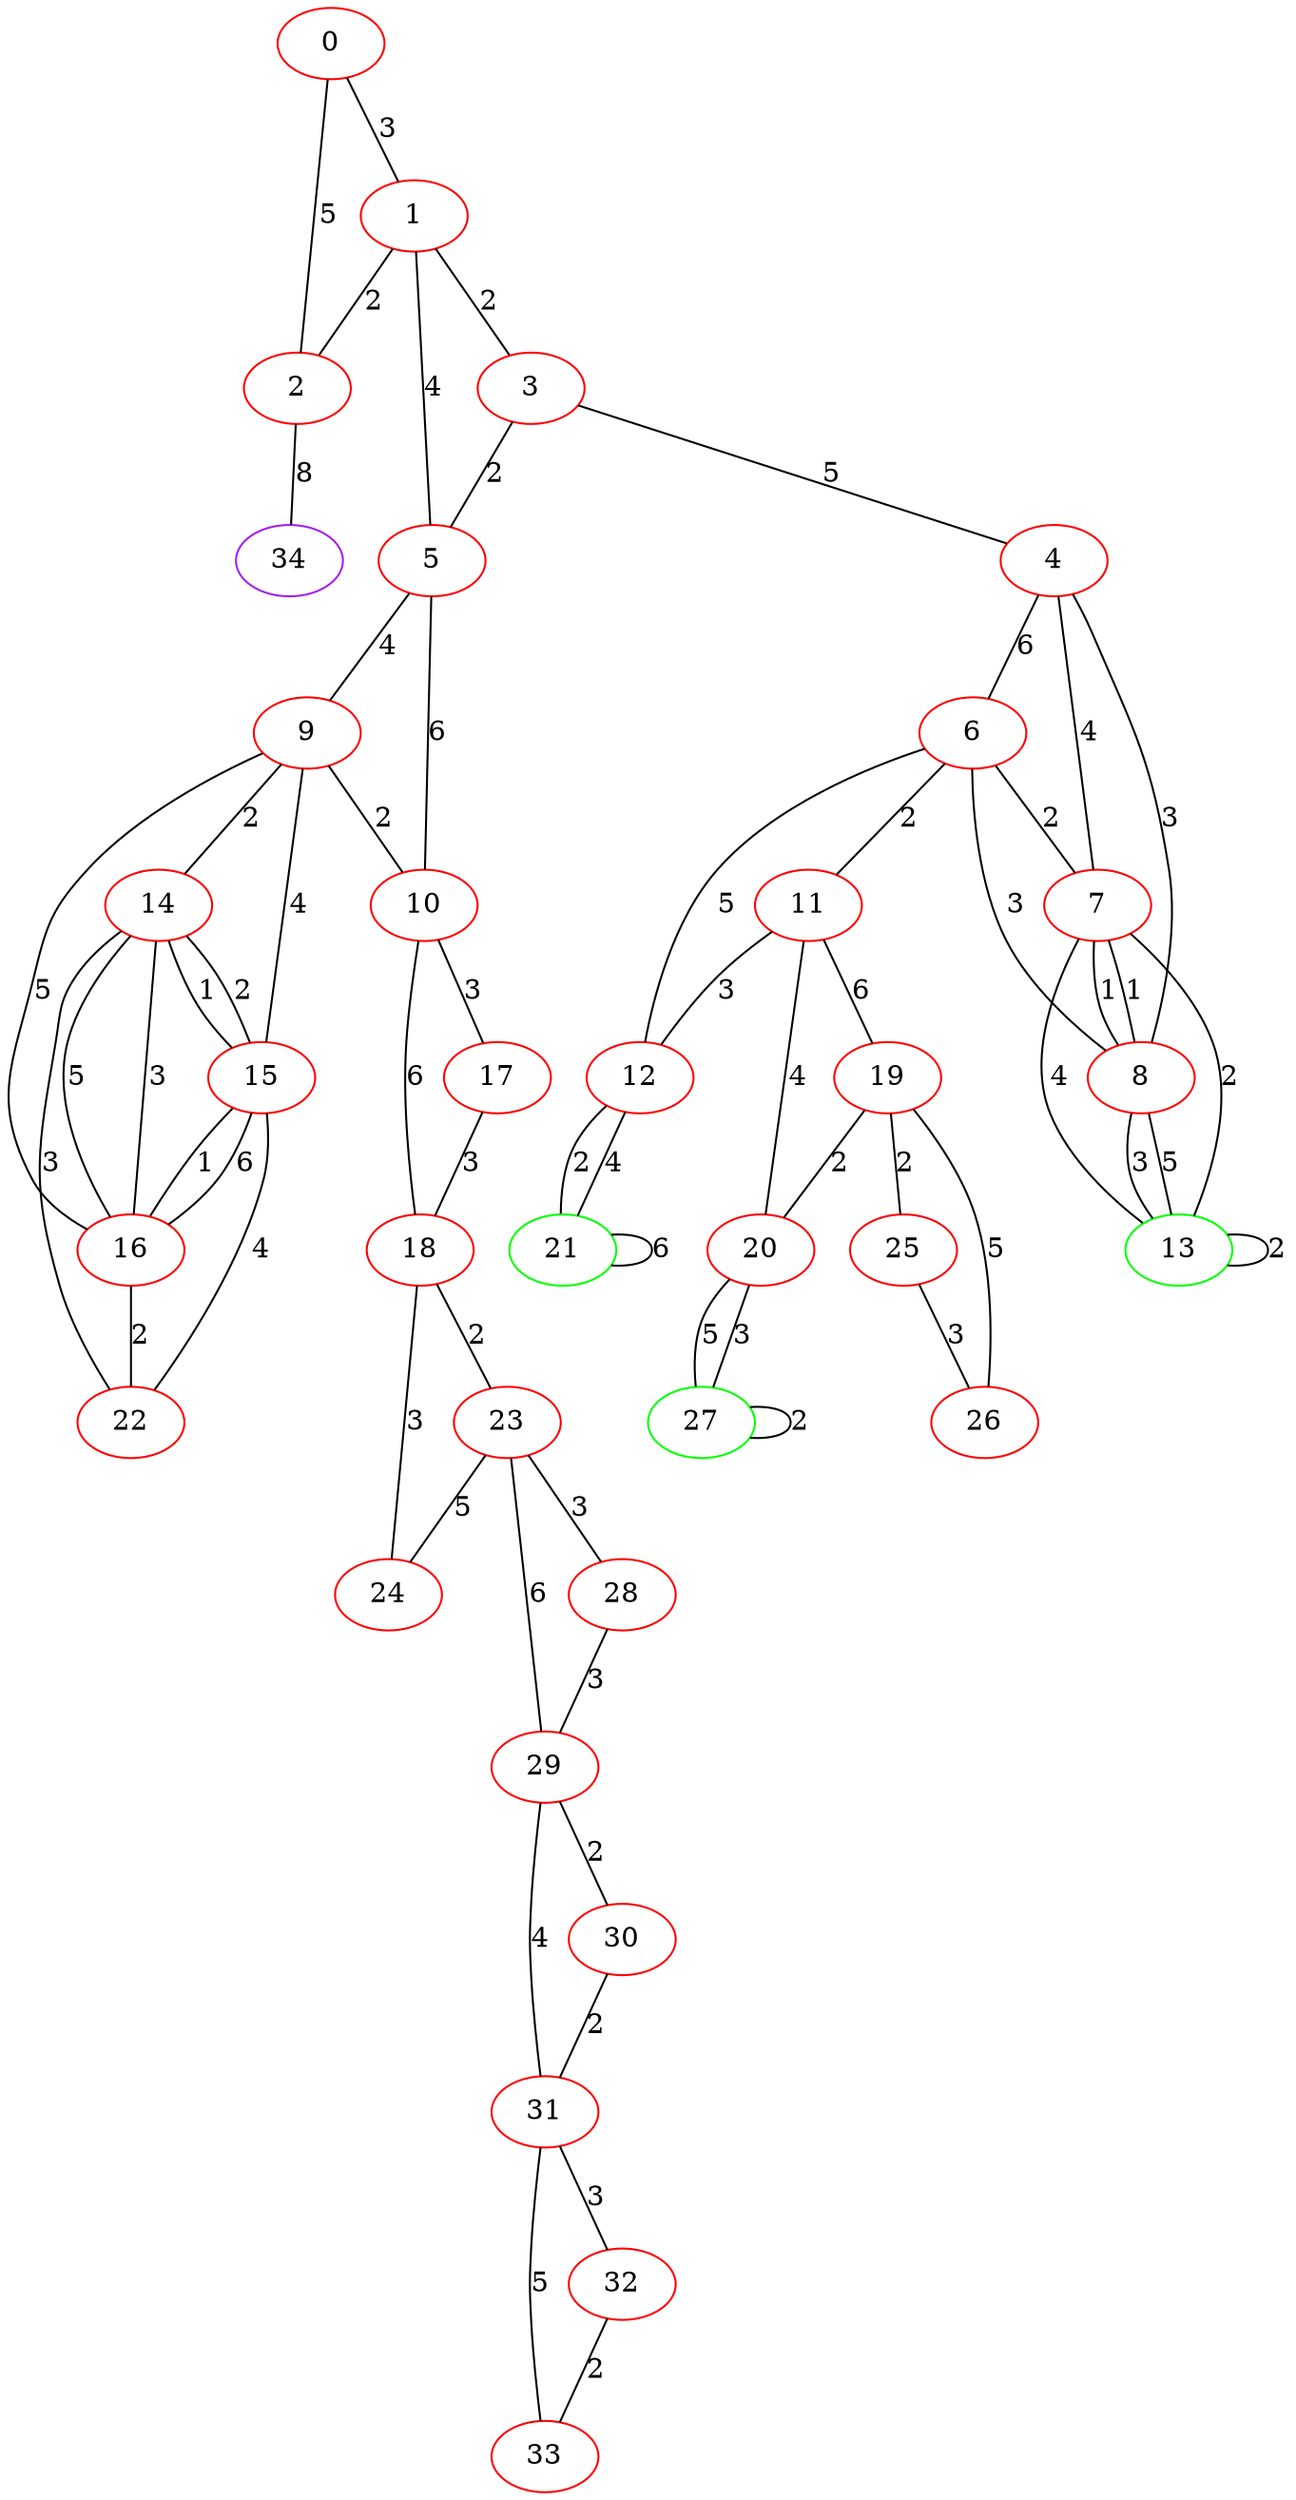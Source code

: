graph "" {
0 [color=red, weight=1];
1 [color=red, weight=1];
2 [color=red, weight=1];
3 [color=red, weight=1];
4 [color=red, weight=1];
5 [color=red, weight=1];
6 [color=red, weight=1];
7 [color=red, weight=1];
8 [color=red, weight=1];
9 [color=red, weight=1];
10 [color=red, weight=1];
11 [color=red, weight=1];
12 [color=red, weight=1];
13 [color=green, weight=2];
14 [color=red, weight=1];
15 [color=red, weight=1];
16 [color=red, weight=1];
17 [color=red, weight=1];
18 [color=red, weight=1];
19 [color=red, weight=1];
20 [color=red, weight=1];
21 [color=green, weight=2];
22 [color=red, weight=1];
23 [color=red, weight=1];
24 [color=red, weight=1];
25 [color=red, weight=1];
26 [color=red, weight=1];
27 [color=green, weight=2];
28 [color=red, weight=1];
29 [color=red, weight=1];
30 [color=red, weight=1];
31 [color=red, weight=1];
32 [color=red, weight=1];
33 [color=red, weight=1];
34 [color=purple, weight=4];
0 -- 1  [key=0, label=3];
0 -- 2  [key=0, label=5];
1 -- 2  [key=0, label=2];
1 -- 3  [key=0, label=2];
1 -- 5  [key=0, label=4];
2 -- 34  [key=0, label=8];
3 -- 4  [key=0, label=5];
3 -- 5  [key=0, label=2];
4 -- 8  [key=0, label=3];
4 -- 6  [key=0, label=6];
4 -- 7  [key=0, label=4];
5 -- 9  [key=0, label=4];
5 -- 10  [key=0, label=6];
6 -- 8  [key=0, label=3];
6 -- 12  [key=0, label=5];
6 -- 11  [key=0, label=2];
6 -- 7  [key=0, label=2];
7 -- 8  [key=0, label=1];
7 -- 8  [key=1, label=1];
7 -- 13  [key=0, label=2];
7 -- 13  [key=1, label=4];
8 -- 13  [key=0, label=3];
8 -- 13  [key=1, label=5];
9 -- 16  [key=0, label=5];
9 -- 10  [key=0, label=2];
9 -- 14  [key=0, label=2];
9 -- 15  [key=0, label=4];
10 -- 17  [key=0, label=3];
10 -- 18  [key=0, label=6];
11 -- 12  [key=0, label=3];
11 -- 19  [key=0, label=6];
11 -- 20  [key=0, label=4];
12 -- 21  [key=0, label=2];
12 -- 21  [key=1, label=4];
13 -- 13  [key=0, label=2];
14 -- 16  [key=0, label=5];
14 -- 16  [key=1, label=3];
14 -- 22  [key=0, label=3];
14 -- 15  [key=0, label=1];
14 -- 15  [key=1, label=2];
15 -- 16  [key=0, label=6];
15 -- 16  [key=1, label=1];
15 -- 22  [key=0, label=4];
16 -- 22  [key=0, label=2];
17 -- 18  [key=0, label=3];
18 -- 24  [key=0, label=3];
18 -- 23  [key=0, label=2];
19 -- 25  [key=0, label=2];
19 -- 26  [key=0, label=5];
19 -- 20  [key=0, label=2];
20 -- 27  [key=0, label=5];
20 -- 27  [key=1, label=3];
21 -- 21  [key=0, label=6];
23 -- 24  [key=0, label=5];
23 -- 28  [key=0, label=3];
23 -- 29  [key=0, label=6];
25 -- 26  [key=0, label=3];
27 -- 27  [key=0, label=2];
28 -- 29  [key=0, label=3];
29 -- 30  [key=0, label=2];
29 -- 31  [key=0, label=4];
30 -- 31  [key=0, label=2];
31 -- 32  [key=0, label=3];
31 -- 33  [key=0, label=5];
32 -- 33  [key=0, label=2];
}
